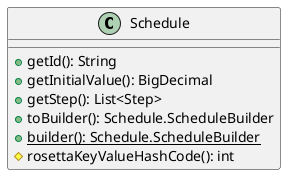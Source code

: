 @startuml

    class Schedule [[Schedule.html]] {
        +getId(): String
        +getInitialValue(): BigDecimal
        +getStep(): List<Step>
        +toBuilder(): Schedule.ScheduleBuilder
        {static} +builder(): Schedule.ScheduleBuilder
        #rosettaKeyValueHashCode(): int
    }

@enduml

